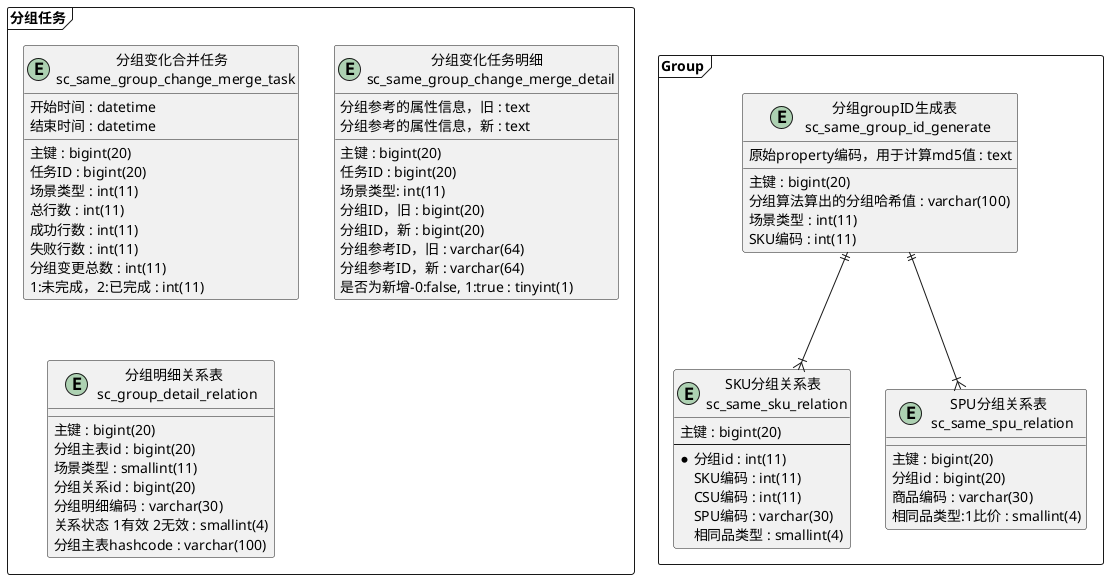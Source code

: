 @startuml



package "Group" <<frame>> {
    entity "分组groupID生成表 \n sc_same_group_id_generate" as group_id {
        主键 : bigint(20)
        分组算法算出的分组哈希值 : varchar(100)
        场景类型 : int(11)
        SKU编码 : int(11)
        原始property编码，用于计算md5值 : text
    }

    entity "SKU分组关系表 \n sc_same_sku_relation" as sku_g {
        主键 : bigint(20)
        --
        * 分组id : int(11)
        SKU编码 : int(11)
        CSU编码 : int(11)
        SPU编码 : varchar(30)
        相同品类型 : smallint(4)
    }

    entity "SPU分组关系表 \n sc_same_spu_relation" as spu_g {
        主键 : bigint(20)
        分组id : bigint(20)
        商品编码 : varchar(30)
        相同品类型:1比价 : smallint(4)
    }

    group_id ||--|{ spu_g
    group_id ||--|{ sku_g
}



package "分组任务" <<frame>> {
    entity "分组变化合并任务 \n sc_same_group_change_merge_task" as group_c_m_t {
        主键 : bigint(20)
        任务ID : bigint(20)
        场景类型 : int(11)
        开始时间 : datetime
        结束时间 : datetime
        总行数 : int(11)
        成功行数 : int(11)
        失败行数 : int(11)
        分组变更总数 : int(11)
        1:未完成，2:已完成 : int(11)
    }

    entity "分组变化任务明细 \n sc_same_group_change_merge_detail" as group_c_m_t_d {
        主键 : bigint(20)
        任务ID : bigint(20)
        场景类型: int(11)
        分组ID，旧 : bigint(20)
        分组ID，新 : bigint(20)
        分组参考ID，旧 : varchar(64)
        分组参考ID，新 : varchar(64)
        分组参考的属性信息，旧 : text
        分组参考的属性信息，新 : text
        是否为新增-0:false, 1:true : tinyint(1)
    }


    entity "分组明细关系表 \n sc_group_detail_relation" as s_g_d_r {
        主键 : bigint(20)
        分组主表id : bigint(20)
        场景类型 : smallint(11)
        分组关系id : bigint(20)
        分组明细编码 : varchar(30)
        关系状态 1有效 2无效 : smallint(4)
        分组主表hashcode : varchar(100)
    }

}


@enduml